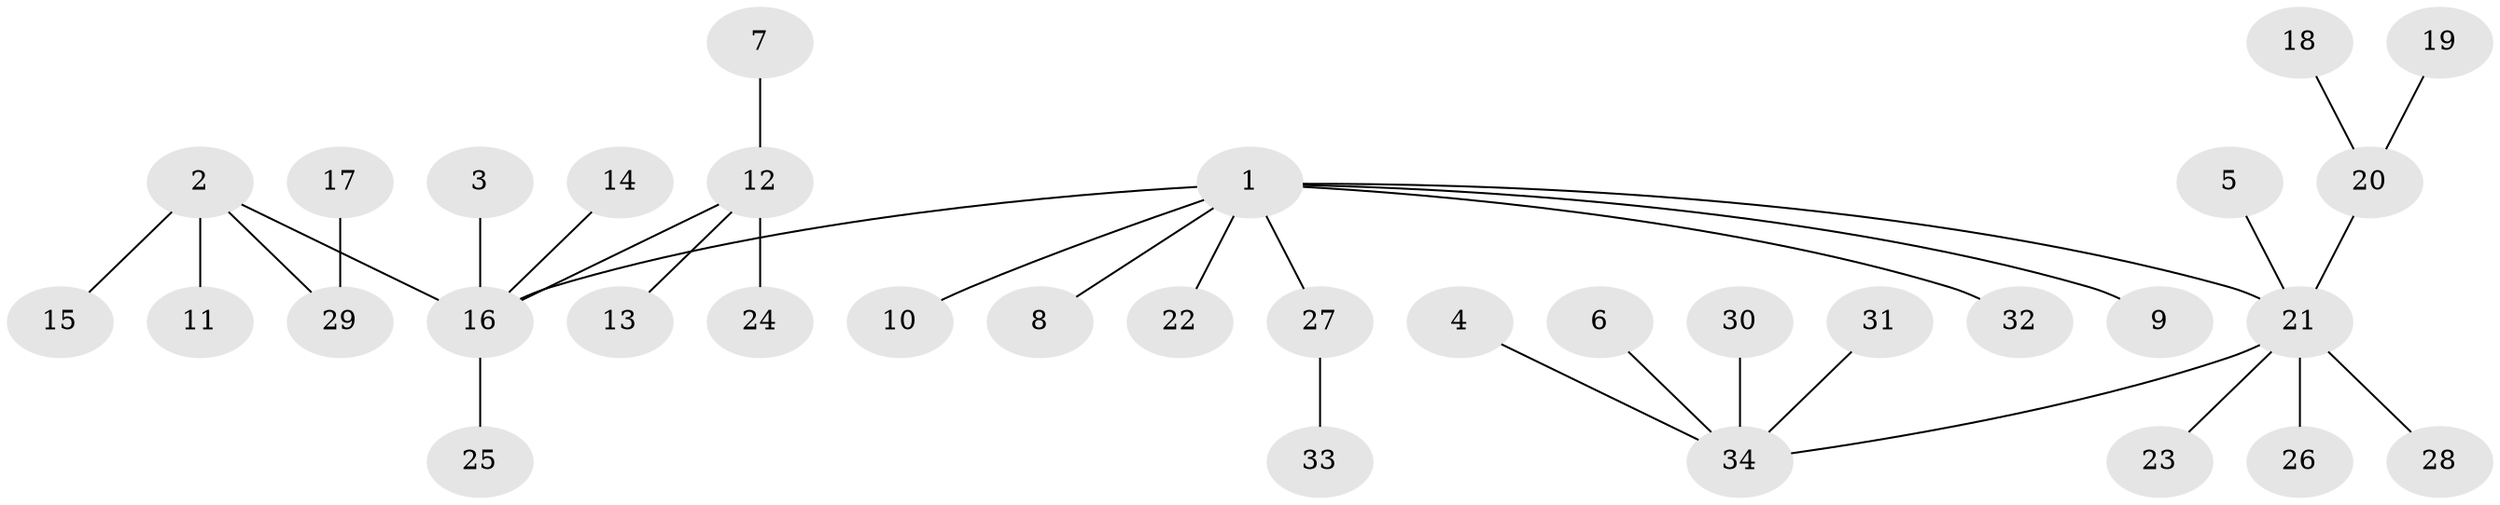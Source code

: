 // original degree distribution, {3: 0.11764705882352941, 9: 0.014705882352941176, 6: 0.014705882352941176, 2: 0.22058823529411764, 4: 0.058823529411764705, 7: 0.014705882352941176, 1: 0.5441176470588235, 5: 0.014705882352941176}
// Generated by graph-tools (version 1.1) at 2025/50/03/09/25 03:50:19]
// undirected, 34 vertices, 33 edges
graph export_dot {
graph [start="1"]
  node [color=gray90,style=filled];
  1;
  2;
  3;
  4;
  5;
  6;
  7;
  8;
  9;
  10;
  11;
  12;
  13;
  14;
  15;
  16;
  17;
  18;
  19;
  20;
  21;
  22;
  23;
  24;
  25;
  26;
  27;
  28;
  29;
  30;
  31;
  32;
  33;
  34;
  1 -- 8 [weight=1.0];
  1 -- 9 [weight=1.0];
  1 -- 10 [weight=1.0];
  1 -- 16 [weight=1.0];
  1 -- 21 [weight=1.0];
  1 -- 22 [weight=1.0];
  1 -- 27 [weight=1.0];
  1 -- 32 [weight=1.0];
  2 -- 11 [weight=1.0];
  2 -- 15 [weight=1.0];
  2 -- 16 [weight=1.0];
  2 -- 29 [weight=1.0];
  3 -- 16 [weight=1.0];
  4 -- 34 [weight=1.0];
  5 -- 21 [weight=1.0];
  6 -- 34 [weight=1.0];
  7 -- 12 [weight=1.0];
  12 -- 13 [weight=1.0];
  12 -- 16 [weight=1.0];
  12 -- 24 [weight=1.0];
  14 -- 16 [weight=1.0];
  16 -- 25 [weight=1.0];
  17 -- 29 [weight=1.0];
  18 -- 20 [weight=1.0];
  19 -- 20 [weight=1.0];
  20 -- 21 [weight=1.0];
  21 -- 23 [weight=1.0];
  21 -- 26 [weight=1.0];
  21 -- 28 [weight=1.0];
  21 -- 34 [weight=1.0];
  27 -- 33 [weight=1.0];
  30 -- 34 [weight=1.0];
  31 -- 34 [weight=1.0];
}
